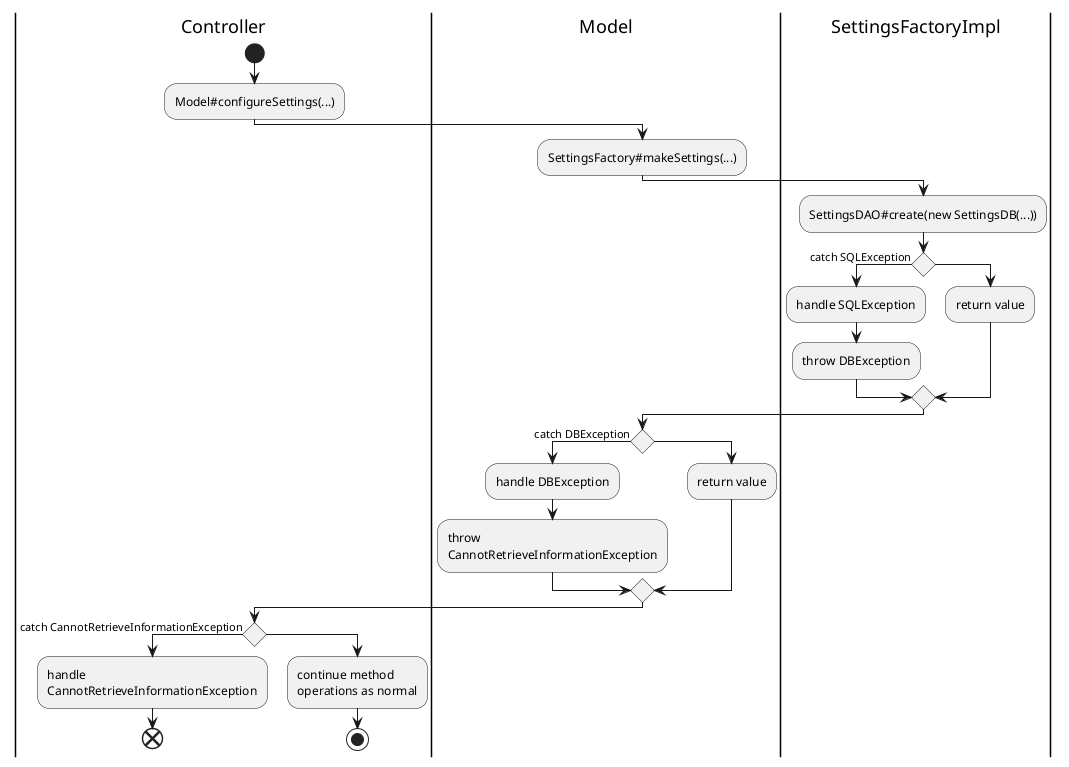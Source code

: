 @startuml

|Controller|
start
:Model#configureSettings(...);

|Model|
:SettingsFactory#makeSettings(...);

|SettingsFactoryImpl|
:SettingsDAO#create(new SettingsDB(...));

if () then (catch SQLException)
    :handle SQLException;
    :throw DBException;
else
    :return value;
endif

|Model|
if () then (catch DBException)
    :handle DBException;
    :throw 
    CannotRetrieveInformationException;
else
    :return value;
endif

|Controller|
if () then (catch CannotRetrieveInformationException)
    :handle 
    CannotRetrieveInformationException;
    end
else
    :continue method 
    operations as normal;
    stop
endif


@enduml
